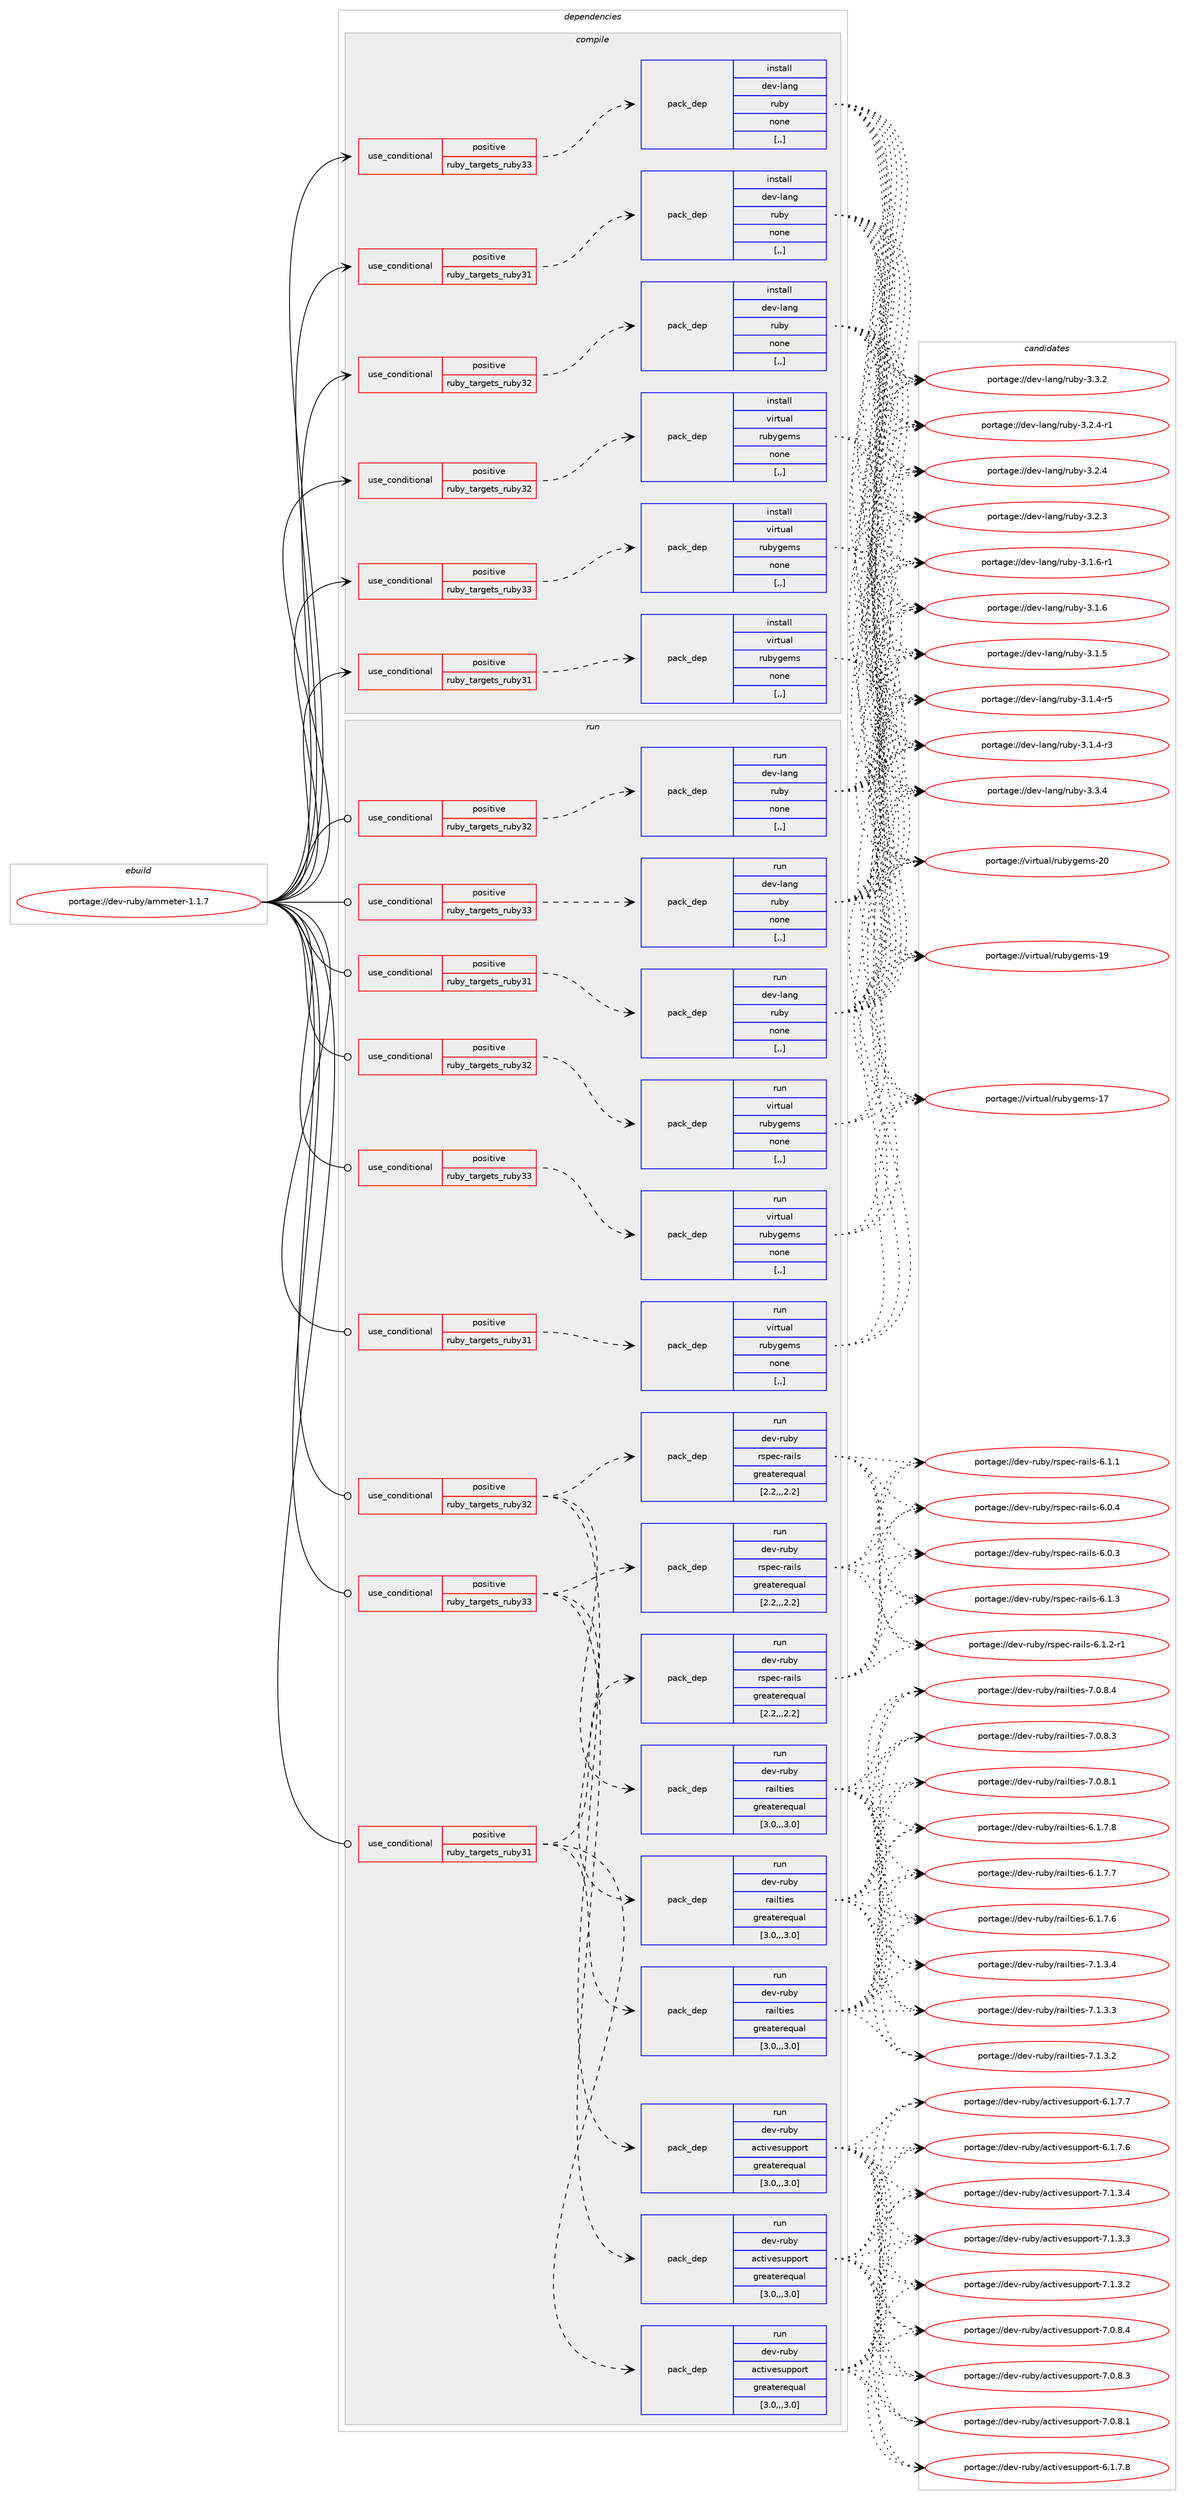 digraph prolog {

# *************
# Graph options
# *************

newrank=true;
concentrate=true;
compound=true;
graph [rankdir=LR,fontname=Helvetica,fontsize=10,ranksep=1.5];#, ranksep=2.5, nodesep=0.2];
edge  [arrowhead=vee];
node  [fontname=Helvetica,fontsize=10];

# **********
# The ebuild
# **********

subgraph cluster_leftcol {
color=gray;
rank=same;
label=<<i>ebuild</i>>;
id [label="portage://dev-ruby/ammeter-1.1.7", color=red, width=4, href="../dev-ruby/ammeter-1.1.7.svg"];
}

# ****************
# The dependencies
# ****************

subgraph cluster_midcol {
color=gray;
label=<<i>dependencies</i>>;
subgraph cluster_compile {
fillcolor="#eeeeee";
style=filled;
label=<<i>compile</i>>;
subgraph cond44033 {
dependency175636 [label=<<TABLE BORDER="0" CELLBORDER="1" CELLSPACING="0" CELLPADDING="4"><TR><TD ROWSPAN="3" CELLPADDING="10">use_conditional</TD></TR><TR><TD>positive</TD></TR><TR><TD>ruby_targets_ruby31</TD></TR></TABLE>>, shape=none, color=red];
subgraph pack130326 {
dependency175637 [label=<<TABLE BORDER="0" CELLBORDER="1" CELLSPACING="0" CELLPADDING="4" WIDTH="220"><TR><TD ROWSPAN="6" CELLPADDING="30">pack_dep</TD></TR><TR><TD WIDTH="110">install</TD></TR><TR><TD>dev-lang</TD></TR><TR><TD>ruby</TD></TR><TR><TD>none</TD></TR><TR><TD>[,,]</TD></TR></TABLE>>, shape=none, color=blue];
}
dependency175636:e -> dependency175637:w [weight=20,style="dashed",arrowhead="vee"];
}
id:e -> dependency175636:w [weight=20,style="solid",arrowhead="vee"];
subgraph cond44034 {
dependency175638 [label=<<TABLE BORDER="0" CELLBORDER="1" CELLSPACING="0" CELLPADDING="4"><TR><TD ROWSPAN="3" CELLPADDING="10">use_conditional</TD></TR><TR><TD>positive</TD></TR><TR><TD>ruby_targets_ruby31</TD></TR></TABLE>>, shape=none, color=red];
subgraph pack130327 {
dependency175639 [label=<<TABLE BORDER="0" CELLBORDER="1" CELLSPACING="0" CELLPADDING="4" WIDTH="220"><TR><TD ROWSPAN="6" CELLPADDING="30">pack_dep</TD></TR><TR><TD WIDTH="110">install</TD></TR><TR><TD>virtual</TD></TR><TR><TD>rubygems</TD></TR><TR><TD>none</TD></TR><TR><TD>[,,]</TD></TR></TABLE>>, shape=none, color=blue];
}
dependency175638:e -> dependency175639:w [weight=20,style="dashed",arrowhead="vee"];
}
id:e -> dependency175638:w [weight=20,style="solid",arrowhead="vee"];
subgraph cond44035 {
dependency175640 [label=<<TABLE BORDER="0" CELLBORDER="1" CELLSPACING="0" CELLPADDING="4"><TR><TD ROWSPAN="3" CELLPADDING="10">use_conditional</TD></TR><TR><TD>positive</TD></TR><TR><TD>ruby_targets_ruby32</TD></TR></TABLE>>, shape=none, color=red];
subgraph pack130328 {
dependency175641 [label=<<TABLE BORDER="0" CELLBORDER="1" CELLSPACING="0" CELLPADDING="4" WIDTH="220"><TR><TD ROWSPAN="6" CELLPADDING="30">pack_dep</TD></TR><TR><TD WIDTH="110">install</TD></TR><TR><TD>dev-lang</TD></TR><TR><TD>ruby</TD></TR><TR><TD>none</TD></TR><TR><TD>[,,]</TD></TR></TABLE>>, shape=none, color=blue];
}
dependency175640:e -> dependency175641:w [weight=20,style="dashed",arrowhead="vee"];
}
id:e -> dependency175640:w [weight=20,style="solid",arrowhead="vee"];
subgraph cond44036 {
dependency175642 [label=<<TABLE BORDER="0" CELLBORDER="1" CELLSPACING="0" CELLPADDING="4"><TR><TD ROWSPAN="3" CELLPADDING="10">use_conditional</TD></TR><TR><TD>positive</TD></TR><TR><TD>ruby_targets_ruby32</TD></TR></TABLE>>, shape=none, color=red];
subgraph pack130329 {
dependency175643 [label=<<TABLE BORDER="0" CELLBORDER="1" CELLSPACING="0" CELLPADDING="4" WIDTH="220"><TR><TD ROWSPAN="6" CELLPADDING="30">pack_dep</TD></TR><TR><TD WIDTH="110">install</TD></TR><TR><TD>virtual</TD></TR><TR><TD>rubygems</TD></TR><TR><TD>none</TD></TR><TR><TD>[,,]</TD></TR></TABLE>>, shape=none, color=blue];
}
dependency175642:e -> dependency175643:w [weight=20,style="dashed",arrowhead="vee"];
}
id:e -> dependency175642:w [weight=20,style="solid",arrowhead="vee"];
subgraph cond44037 {
dependency175644 [label=<<TABLE BORDER="0" CELLBORDER="1" CELLSPACING="0" CELLPADDING="4"><TR><TD ROWSPAN="3" CELLPADDING="10">use_conditional</TD></TR><TR><TD>positive</TD></TR><TR><TD>ruby_targets_ruby33</TD></TR></TABLE>>, shape=none, color=red];
subgraph pack130330 {
dependency175645 [label=<<TABLE BORDER="0" CELLBORDER="1" CELLSPACING="0" CELLPADDING="4" WIDTH="220"><TR><TD ROWSPAN="6" CELLPADDING="30">pack_dep</TD></TR><TR><TD WIDTH="110">install</TD></TR><TR><TD>dev-lang</TD></TR><TR><TD>ruby</TD></TR><TR><TD>none</TD></TR><TR><TD>[,,]</TD></TR></TABLE>>, shape=none, color=blue];
}
dependency175644:e -> dependency175645:w [weight=20,style="dashed",arrowhead="vee"];
}
id:e -> dependency175644:w [weight=20,style="solid",arrowhead="vee"];
subgraph cond44038 {
dependency175646 [label=<<TABLE BORDER="0" CELLBORDER="1" CELLSPACING="0" CELLPADDING="4"><TR><TD ROWSPAN="3" CELLPADDING="10">use_conditional</TD></TR><TR><TD>positive</TD></TR><TR><TD>ruby_targets_ruby33</TD></TR></TABLE>>, shape=none, color=red];
subgraph pack130331 {
dependency175647 [label=<<TABLE BORDER="0" CELLBORDER="1" CELLSPACING="0" CELLPADDING="4" WIDTH="220"><TR><TD ROWSPAN="6" CELLPADDING="30">pack_dep</TD></TR><TR><TD WIDTH="110">install</TD></TR><TR><TD>virtual</TD></TR><TR><TD>rubygems</TD></TR><TR><TD>none</TD></TR><TR><TD>[,,]</TD></TR></TABLE>>, shape=none, color=blue];
}
dependency175646:e -> dependency175647:w [weight=20,style="dashed",arrowhead="vee"];
}
id:e -> dependency175646:w [weight=20,style="solid",arrowhead="vee"];
}
subgraph cluster_compileandrun {
fillcolor="#eeeeee";
style=filled;
label=<<i>compile and run</i>>;
}
subgraph cluster_run {
fillcolor="#eeeeee";
style=filled;
label=<<i>run</i>>;
subgraph cond44039 {
dependency175648 [label=<<TABLE BORDER="0" CELLBORDER="1" CELLSPACING="0" CELLPADDING="4"><TR><TD ROWSPAN="3" CELLPADDING="10">use_conditional</TD></TR><TR><TD>positive</TD></TR><TR><TD>ruby_targets_ruby31</TD></TR></TABLE>>, shape=none, color=red];
subgraph pack130332 {
dependency175649 [label=<<TABLE BORDER="0" CELLBORDER="1" CELLSPACING="0" CELLPADDING="4" WIDTH="220"><TR><TD ROWSPAN="6" CELLPADDING="30">pack_dep</TD></TR><TR><TD WIDTH="110">run</TD></TR><TR><TD>dev-lang</TD></TR><TR><TD>ruby</TD></TR><TR><TD>none</TD></TR><TR><TD>[,,]</TD></TR></TABLE>>, shape=none, color=blue];
}
dependency175648:e -> dependency175649:w [weight=20,style="dashed",arrowhead="vee"];
}
id:e -> dependency175648:w [weight=20,style="solid",arrowhead="odot"];
subgraph cond44040 {
dependency175650 [label=<<TABLE BORDER="0" CELLBORDER="1" CELLSPACING="0" CELLPADDING="4"><TR><TD ROWSPAN="3" CELLPADDING="10">use_conditional</TD></TR><TR><TD>positive</TD></TR><TR><TD>ruby_targets_ruby31</TD></TR></TABLE>>, shape=none, color=red];
subgraph pack130333 {
dependency175651 [label=<<TABLE BORDER="0" CELLBORDER="1" CELLSPACING="0" CELLPADDING="4" WIDTH="220"><TR><TD ROWSPAN="6" CELLPADDING="30">pack_dep</TD></TR><TR><TD WIDTH="110">run</TD></TR><TR><TD>dev-ruby</TD></TR><TR><TD>activesupport</TD></TR><TR><TD>greaterequal</TD></TR><TR><TD>[3.0,,,3.0]</TD></TR></TABLE>>, shape=none, color=blue];
}
dependency175650:e -> dependency175651:w [weight=20,style="dashed",arrowhead="vee"];
subgraph pack130334 {
dependency175652 [label=<<TABLE BORDER="0" CELLBORDER="1" CELLSPACING="0" CELLPADDING="4" WIDTH="220"><TR><TD ROWSPAN="6" CELLPADDING="30">pack_dep</TD></TR><TR><TD WIDTH="110">run</TD></TR><TR><TD>dev-ruby</TD></TR><TR><TD>railties</TD></TR><TR><TD>greaterequal</TD></TR><TR><TD>[3.0,,,3.0]</TD></TR></TABLE>>, shape=none, color=blue];
}
dependency175650:e -> dependency175652:w [weight=20,style="dashed",arrowhead="vee"];
subgraph pack130335 {
dependency175653 [label=<<TABLE BORDER="0" CELLBORDER="1" CELLSPACING="0" CELLPADDING="4" WIDTH="220"><TR><TD ROWSPAN="6" CELLPADDING="30">pack_dep</TD></TR><TR><TD WIDTH="110">run</TD></TR><TR><TD>dev-ruby</TD></TR><TR><TD>rspec-rails</TD></TR><TR><TD>greaterequal</TD></TR><TR><TD>[2.2,,,2.2]</TD></TR></TABLE>>, shape=none, color=blue];
}
dependency175650:e -> dependency175653:w [weight=20,style="dashed",arrowhead="vee"];
}
id:e -> dependency175650:w [weight=20,style="solid",arrowhead="odot"];
subgraph cond44041 {
dependency175654 [label=<<TABLE BORDER="0" CELLBORDER="1" CELLSPACING="0" CELLPADDING="4"><TR><TD ROWSPAN="3" CELLPADDING="10">use_conditional</TD></TR><TR><TD>positive</TD></TR><TR><TD>ruby_targets_ruby31</TD></TR></TABLE>>, shape=none, color=red];
subgraph pack130336 {
dependency175655 [label=<<TABLE BORDER="0" CELLBORDER="1" CELLSPACING="0" CELLPADDING="4" WIDTH="220"><TR><TD ROWSPAN="6" CELLPADDING="30">pack_dep</TD></TR><TR><TD WIDTH="110">run</TD></TR><TR><TD>virtual</TD></TR><TR><TD>rubygems</TD></TR><TR><TD>none</TD></TR><TR><TD>[,,]</TD></TR></TABLE>>, shape=none, color=blue];
}
dependency175654:e -> dependency175655:w [weight=20,style="dashed",arrowhead="vee"];
}
id:e -> dependency175654:w [weight=20,style="solid",arrowhead="odot"];
subgraph cond44042 {
dependency175656 [label=<<TABLE BORDER="0" CELLBORDER="1" CELLSPACING="0" CELLPADDING="4"><TR><TD ROWSPAN="3" CELLPADDING="10">use_conditional</TD></TR><TR><TD>positive</TD></TR><TR><TD>ruby_targets_ruby32</TD></TR></TABLE>>, shape=none, color=red];
subgraph pack130337 {
dependency175657 [label=<<TABLE BORDER="0" CELLBORDER="1" CELLSPACING="0" CELLPADDING="4" WIDTH="220"><TR><TD ROWSPAN="6" CELLPADDING="30">pack_dep</TD></TR><TR><TD WIDTH="110">run</TD></TR><TR><TD>dev-lang</TD></TR><TR><TD>ruby</TD></TR><TR><TD>none</TD></TR><TR><TD>[,,]</TD></TR></TABLE>>, shape=none, color=blue];
}
dependency175656:e -> dependency175657:w [weight=20,style="dashed",arrowhead="vee"];
}
id:e -> dependency175656:w [weight=20,style="solid",arrowhead="odot"];
subgraph cond44043 {
dependency175658 [label=<<TABLE BORDER="0" CELLBORDER="1" CELLSPACING="0" CELLPADDING="4"><TR><TD ROWSPAN="3" CELLPADDING="10">use_conditional</TD></TR><TR><TD>positive</TD></TR><TR><TD>ruby_targets_ruby32</TD></TR></TABLE>>, shape=none, color=red];
subgraph pack130338 {
dependency175659 [label=<<TABLE BORDER="0" CELLBORDER="1" CELLSPACING="0" CELLPADDING="4" WIDTH="220"><TR><TD ROWSPAN="6" CELLPADDING="30">pack_dep</TD></TR><TR><TD WIDTH="110">run</TD></TR><TR><TD>dev-ruby</TD></TR><TR><TD>activesupport</TD></TR><TR><TD>greaterequal</TD></TR><TR><TD>[3.0,,,3.0]</TD></TR></TABLE>>, shape=none, color=blue];
}
dependency175658:e -> dependency175659:w [weight=20,style="dashed",arrowhead="vee"];
subgraph pack130339 {
dependency175660 [label=<<TABLE BORDER="0" CELLBORDER="1" CELLSPACING="0" CELLPADDING="4" WIDTH="220"><TR><TD ROWSPAN="6" CELLPADDING="30">pack_dep</TD></TR><TR><TD WIDTH="110">run</TD></TR><TR><TD>dev-ruby</TD></TR><TR><TD>railties</TD></TR><TR><TD>greaterequal</TD></TR><TR><TD>[3.0,,,3.0]</TD></TR></TABLE>>, shape=none, color=blue];
}
dependency175658:e -> dependency175660:w [weight=20,style="dashed",arrowhead="vee"];
subgraph pack130340 {
dependency175661 [label=<<TABLE BORDER="0" CELLBORDER="1" CELLSPACING="0" CELLPADDING="4" WIDTH="220"><TR><TD ROWSPAN="6" CELLPADDING="30">pack_dep</TD></TR><TR><TD WIDTH="110">run</TD></TR><TR><TD>dev-ruby</TD></TR><TR><TD>rspec-rails</TD></TR><TR><TD>greaterequal</TD></TR><TR><TD>[2.2,,,2.2]</TD></TR></TABLE>>, shape=none, color=blue];
}
dependency175658:e -> dependency175661:w [weight=20,style="dashed",arrowhead="vee"];
}
id:e -> dependency175658:w [weight=20,style="solid",arrowhead="odot"];
subgraph cond44044 {
dependency175662 [label=<<TABLE BORDER="0" CELLBORDER="1" CELLSPACING="0" CELLPADDING="4"><TR><TD ROWSPAN="3" CELLPADDING="10">use_conditional</TD></TR><TR><TD>positive</TD></TR><TR><TD>ruby_targets_ruby32</TD></TR></TABLE>>, shape=none, color=red];
subgraph pack130341 {
dependency175663 [label=<<TABLE BORDER="0" CELLBORDER="1" CELLSPACING="0" CELLPADDING="4" WIDTH="220"><TR><TD ROWSPAN="6" CELLPADDING="30">pack_dep</TD></TR><TR><TD WIDTH="110">run</TD></TR><TR><TD>virtual</TD></TR><TR><TD>rubygems</TD></TR><TR><TD>none</TD></TR><TR><TD>[,,]</TD></TR></TABLE>>, shape=none, color=blue];
}
dependency175662:e -> dependency175663:w [weight=20,style="dashed",arrowhead="vee"];
}
id:e -> dependency175662:w [weight=20,style="solid",arrowhead="odot"];
subgraph cond44045 {
dependency175664 [label=<<TABLE BORDER="0" CELLBORDER="1" CELLSPACING="0" CELLPADDING="4"><TR><TD ROWSPAN="3" CELLPADDING="10">use_conditional</TD></TR><TR><TD>positive</TD></TR><TR><TD>ruby_targets_ruby33</TD></TR></TABLE>>, shape=none, color=red];
subgraph pack130342 {
dependency175665 [label=<<TABLE BORDER="0" CELLBORDER="1" CELLSPACING="0" CELLPADDING="4" WIDTH="220"><TR><TD ROWSPAN="6" CELLPADDING="30">pack_dep</TD></TR><TR><TD WIDTH="110">run</TD></TR><TR><TD>dev-lang</TD></TR><TR><TD>ruby</TD></TR><TR><TD>none</TD></TR><TR><TD>[,,]</TD></TR></TABLE>>, shape=none, color=blue];
}
dependency175664:e -> dependency175665:w [weight=20,style="dashed",arrowhead="vee"];
}
id:e -> dependency175664:w [weight=20,style="solid",arrowhead="odot"];
subgraph cond44046 {
dependency175666 [label=<<TABLE BORDER="0" CELLBORDER="1" CELLSPACING="0" CELLPADDING="4"><TR><TD ROWSPAN="3" CELLPADDING="10">use_conditional</TD></TR><TR><TD>positive</TD></TR><TR><TD>ruby_targets_ruby33</TD></TR></TABLE>>, shape=none, color=red];
subgraph pack130343 {
dependency175667 [label=<<TABLE BORDER="0" CELLBORDER="1" CELLSPACING="0" CELLPADDING="4" WIDTH="220"><TR><TD ROWSPAN="6" CELLPADDING="30">pack_dep</TD></TR><TR><TD WIDTH="110">run</TD></TR><TR><TD>dev-ruby</TD></TR><TR><TD>activesupport</TD></TR><TR><TD>greaterequal</TD></TR><TR><TD>[3.0,,,3.0]</TD></TR></TABLE>>, shape=none, color=blue];
}
dependency175666:e -> dependency175667:w [weight=20,style="dashed",arrowhead="vee"];
subgraph pack130344 {
dependency175668 [label=<<TABLE BORDER="0" CELLBORDER="1" CELLSPACING="0" CELLPADDING="4" WIDTH="220"><TR><TD ROWSPAN="6" CELLPADDING="30">pack_dep</TD></TR><TR><TD WIDTH="110">run</TD></TR><TR><TD>dev-ruby</TD></TR><TR><TD>railties</TD></TR><TR><TD>greaterequal</TD></TR><TR><TD>[3.0,,,3.0]</TD></TR></TABLE>>, shape=none, color=blue];
}
dependency175666:e -> dependency175668:w [weight=20,style="dashed",arrowhead="vee"];
subgraph pack130345 {
dependency175669 [label=<<TABLE BORDER="0" CELLBORDER="1" CELLSPACING="0" CELLPADDING="4" WIDTH="220"><TR><TD ROWSPAN="6" CELLPADDING="30">pack_dep</TD></TR><TR><TD WIDTH="110">run</TD></TR><TR><TD>dev-ruby</TD></TR><TR><TD>rspec-rails</TD></TR><TR><TD>greaterequal</TD></TR><TR><TD>[2.2,,,2.2]</TD></TR></TABLE>>, shape=none, color=blue];
}
dependency175666:e -> dependency175669:w [weight=20,style="dashed",arrowhead="vee"];
}
id:e -> dependency175666:w [weight=20,style="solid",arrowhead="odot"];
subgraph cond44047 {
dependency175670 [label=<<TABLE BORDER="0" CELLBORDER="1" CELLSPACING="0" CELLPADDING="4"><TR><TD ROWSPAN="3" CELLPADDING="10">use_conditional</TD></TR><TR><TD>positive</TD></TR><TR><TD>ruby_targets_ruby33</TD></TR></TABLE>>, shape=none, color=red];
subgraph pack130346 {
dependency175671 [label=<<TABLE BORDER="0" CELLBORDER="1" CELLSPACING="0" CELLPADDING="4" WIDTH="220"><TR><TD ROWSPAN="6" CELLPADDING="30">pack_dep</TD></TR><TR><TD WIDTH="110">run</TD></TR><TR><TD>virtual</TD></TR><TR><TD>rubygems</TD></TR><TR><TD>none</TD></TR><TR><TD>[,,]</TD></TR></TABLE>>, shape=none, color=blue];
}
dependency175670:e -> dependency175671:w [weight=20,style="dashed",arrowhead="vee"];
}
id:e -> dependency175670:w [weight=20,style="solid",arrowhead="odot"];
}
}

# **************
# The candidates
# **************

subgraph cluster_choices {
rank=same;
color=gray;
label=<<i>candidates</i>>;

subgraph choice130326 {
color=black;
nodesep=1;
choice10010111845108971101034711411798121455146514652 [label="portage://dev-lang/ruby-3.3.4", color=red, width=4,href="../dev-lang/ruby-3.3.4.svg"];
choice10010111845108971101034711411798121455146514650 [label="portage://dev-lang/ruby-3.3.2", color=red, width=4,href="../dev-lang/ruby-3.3.2.svg"];
choice100101118451089711010347114117981214551465046524511449 [label="portage://dev-lang/ruby-3.2.4-r1", color=red, width=4,href="../dev-lang/ruby-3.2.4-r1.svg"];
choice10010111845108971101034711411798121455146504652 [label="portage://dev-lang/ruby-3.2.4", color=red, width=4,href="../dev-lang/ruby-3.2.4.svg"];
choice10010111845108971101034711411798121455146504651 [label="portage://dev-lang/ruby-3.2.3", color=red, width=4,href="../dev-lang/ruby-3.2.3.svg"];
choice100101118451089711010347114117981214551464946544511449 [label="portage://dev-lang/ruby-3.1.6-r1", color=red, width=4,href="../dev-lang/ruby-3.1.6-r1.svg"];
choice10010111845108971101034711411798121455146494654 [label="portage://dev-lang/ruby-3.1.6", color=red, width=4,href="../dev-lang/ruby-3.1.6.svg"];
choice10010111845108971101034711411798121455146494653 [label="portage://dev-lang/ruby-3.1.5", color=red, width=4,href="../dev-lang/ruby-3.1.5.svg"];
choice100101118451089711010347114117981214551464946524511453 [label="portage://dev-lang/ruby-3.1.4-r5", color=red, width=4,href="../dev-lang/ruby-3.1.4-r5.svg"];
choice100101118451089711010347114117981214551464946524511451 [label="portage://dev-lang/ruby-3.1.4-r3", color=red, width=4,href="../dev-lang/ruby-3.1.4-r3.svg"];
dependency175637:e -> choice10010111845108971101034711411798121455146514652:w [style=dotted,weight="100"];
dependency175637:e -> choice10010111845108971101034711411798121455146514650:w [style=dotted,weight="100"];
dependency175637:e -> choice100101118451089711010347114117981214551465046524511449:w [style=dotted,weight="100"];
dependency175637:e -> choice10010111845108971101034711411798121455146504652:w [style=dotted,weight="100"];
dependency175637:e -> choice10010111845108971101034711411798121455146504651:w [style=dotted,weight="100"];
dependency175637:e -> choice100101118451089711010347114117981214551464946544511449:w [style=dotted,weight="100"];
dependency175637:e -> choice10010111845108971101034711411798121455146494654:w [style=dotted,weight="100"];
dependency175637:e -> choice10010111845108971101034711411798121455146494653:w [style=dotted,weight="100"];
dependency175637:e -> choice100101118451089711010347114117981214551464946524511453:w [style=dotted,weight="100"];
dependency175637:e -> choice100101118451089711010347114117981214551464946524511451:w [style=dotted,weight="100"];
}
subgraph choice130327 {
color=black;
nodesep=1;
choice118105114116117971084711411798121103101109115455048 [label="portage://virtual/rubygems-20", color=red, width=4,href="../virtual/rubygems-20.svg"];
choice118105114116117971084711411798121103101109115454957 [label="portage://virtual/rubygems-19", color=red, width=4,href="../virtual/rubygems-19.svg"];
choice118105114116117971084711411798121103101109115454955 [label="portage://virtual/rubygems-17", color=red, width=4,href="../virtual/rubygems-17.svg"];
dependency175639:e -> choice118105114116117971084711411798121103101109115455048:w [style=dotted,weight="100"];
dependency175639:e -> choice118105114116117971084711411798121103101109115454957:w [style=dotted,weight="100"];
dependency175639:e -> choice118105114116117971084711411798121103101109115454955:w [style=dotted,weight="100"];
}
subgraph choice130328 {
color=black;
nodesep=1;
choice10010111845108971101034711411798121455146514652 [label="portage://dev-lang/ruby-3.3.4", color=red, width=4,href="../dev-lang/ruby-3.3.4.svg"];
choice10010111845108971101034711411798121455146514650 [label="portage://dev-lang/ruby-3.3.2", color=red, width=4,href="../dev-lang/ruby-3.3.2.svg"];
choice100101118451089711010347114117981214551465046524511449 [label="portage://dev-lang/ruby-3.2.4-r1", color=red, width=4,href="../dev-lang/ruby-3.2.4-r1.svg"];
choice10010111845108971101034711411798121455146504652 [label="portage://dev-lang/ruby-3.2.4", color=red, width=4,href="../dev-lang/ruby-3.2.4.svg"];
choice10010111845108971101034711411798121455146504651 [label="portage://dev-lang/ruby-3.2.3", color=red, width=4,href="../dev-lang/ruby-3.2.3.svg"];
choice100101118451089711010347114117981214551464946544511449 [label="portage://dev-lang/ruby-3.1.6-r1", color=red, width=4,href="../dev-lang/ruby-3.1.6-r1.svg"];
choice10010111845108971101034711411798121455146494654 [label="portage://dev-lang/ruby-3.1.6", color=red, width=4,href="../dev-lang/ruby-3.1.6.svg"];
choice10010111845108971101034711411798121455146494653 [label="portage://dev-lang/ruby-3.1.5", color=red, width=4,href="../dev-lang/ruby-3.1.5.svg"];
choice100101118451089711010347114117981214551464946524511453 [label="portage://dev-lang/ruby-3.1.4-r5", color=red, width=4,href="../dev-lang/ruby-3.1.4-r5.svg"];
choice100101118451089711010347114117981214551464946524511451 [label="portage://dev-lang/ruby-3.1.4-r3", color=red, width=4,href="../dev-lang/ruby-3.1.4-r3.svg"];
dependency175641:e -> choice10010111845108971101034711411798121455146514652:w [style=dotted,weight="100"];
dependency175641:e -> choice10010111845108971101034711411798121455146514650:w [style=dotted,weight="100"];
dependency175641:e -> choice100101118451089711010347114117981214551465046524511449:w [style=dotted,weight="100"];
dependency175641:e -> choice10010111845108971101034711411798121455146504652:w [style=dotted,weight="100"];
dependency175641:e -> choice10010111845108971101034711411798121455146504651:w [style=dotted,weight="100"];
dependency175641:e -> choice100101118451089711010347114117981214551464946544511449:w [style=dotted,weight="100"];
dependency175641:e -> choice10010111845108971101034711411798121455146494654:w [style=dotted,weight="100"];
dependency175641:e -> choice10010111845108971101034711411798121455146494653:w [style=dotted,weight="100"];
dependency175641:e -> choice100101118451089711010347114117981214551464946524511453:w [style=dotted,weight="100"];
dependency175641:e -> choice100101118451089711010347114117981214551464946524511451:w [style=dotted,weight="100"];
}
subgraph choice130329 {
color=black;
nodesep=1;
choice118105114116117971084711411798121103101109115455048 [label="portage://virtual/rubygems-20", color=red, width=4,href="../virtual/rubygems-20.svg"];
choice118105114116117971084711411798121103101109115454957 [label="portage://virtual/rubygems-19", color=red, width=4,href="../virtual/rubygems-19.svg"];
choice118105114116117971084711411798121103101109115454955 [label="portage://virtual/rubygems-17", color=red, width=4,href="../virtual/rubygems-17.svg"];
dependency175643:e -> choice118105114116117971084711411798121103101109115455048:w [style=dotted,weight="100"];
dependency175643:e -> choice118105114116117971084711411798121103101109115454957:w [style=dotted,weight="100"];
dependency175643:e -> choice118105114116117971084711411798121103101109115454955:w [style=dotted,weight="100"];
}
subgraph choice130330 {
color=black;
nodesep=1;
choice10010111845108971101034711411798121455146514652 [label="portage://dev-lang/ruby-3.3.4", color=red, width=4,href="../dev-lang/ruby-3.3.4.svg"];
choice10010111845108971101034711411798121455146514650 [label="portage://dev-lang/ruby-3.3.2", color=red, width=4,href="../dev-lang/ruby-3.3.2.svg"];
choice100101118451089711010347114117981214551465046524511449 [label="portage://dev-lang/ruby-3.2.4-r1", color=red, width=4,href="../dev-lang/ruby-3.2.4-r1.svg"];
choice10010111845108971101034711411798121455146504652 [label="portage://dev-lang/ruby-3.2.4", color=red, width=4,href="../dev-lang/ruby-3.2.4.svg"];
choice10010111845108971101034711411798121455146504651 [label="portage://dev-lang/ruby-3.2.3", color=red, width=4,href="../dev-lang/ruby-3.2.3.svg"];
choice100101118451089711010347114117981214551464946544511449 [label="portage://dev-lang/ruby-3.1.6-r1", color=red, width=4,href="../dev-lang/ruby-3.1.6-r1.svg"];
choice10010111845108971101034711411798121455146494654 [label="portage://dev-lang/ruby-3.1.6", color=red, width=4,href="../dev-lang/ruby-3.1.6.svg"];
choice10010111845108971101034711411798121455146494653 [label="portage://dev-lang/ruby-3.1.5", color=red, width=4,href="../dev-lang/ruby-3.1.5.svg"];
choice100101118451089711010347114117981214551464946524511453 [label="portage://dev-lang/ruby-3.1.4-r5", color=red, width=4,href="../dev-lang/ruby-3.1.4-r5.svg"];
choice100101118451089711010347114117981214551464946524511451 [label="portage://dev-lang/ruby-3.1.4-r3", color=red, width=4,href="../dev-lang/ruby-3.1.4-r3.svg"];
dependency175645:e -> choice10010111845108971101034711411798121455146514652:w [style=dotted,weight="100"];
dependency175645:e -> choice10010111845108971101034711411798121455146514650:w [style=dotted,weight="100"];
dependency175645:e -> choice100101118451089711010347114117981214551465046524511449:w [style=dotted,weight="100"];
dependency175645:e -> choice10010111845108971101034711411798121455146504652:w [style=dotted,weight="100"];
dependency175645:e -> choice10010111845108971101034711411798121455146504651:w [style=dotted,weight="100"];
dependency175645:e -> choice100101118451089711010347114117981214551464946544511449:w [style=dotted,weight="100"];
dependency175645:e -> choice10010111845108971101034711411798121455146494654:w [style=dotted,weight="100"];
dependency175645:e -> choice10010111845108971101034711411798121455146494653:w [style=dotted,weight="100"];
dependency175645:e -> choice100101118451089711010347114117981214551464946524511453:w [style=dotted,weight="100"];
dependency175645:e -> choice100101118451089711010347114117981214551464946524511451:w [style=dotted,weight="100"];
}
subgraph choice130331 {
color=black;
nodesep=1;
choice118105114116117971084711411798121103101109115455048 [label="portage://virtual/rubygems-20", color=red, width=4,href="../virtual/rubygems-20.svg"];
choice118105114116117971084711411798121103101109115454957 [label="portage://virtual/rubygems-19", color=red, width=4,href="../virtual/rubygems-19.svg"];
choice118105114116117971084711411798121103101109115454955 [label="portage://virtual/rubygems-17", color=red, width=4,href="../virtual/rubygems-17.svg"];
dependency175647:e -> choice118105114116117971084711411798121103101109115455048:w [style=dotted,weight="100"];
dependency175647:e -> choice118105114116117971084711411798121103101109115454957:w [style=dotted,weight="100"];
dependency175647:e -> choice118105114116117971084711411798121103101109115454955:w [style=dotted,weight="100"];
}
subgraph choice130332 {
color=black;
nodesep=1;
choice10010111845108971101034711411798121455146514652 [label="portage://dev-lang/ruby-3.3.4", color=red, width=4,href="../dev-lang/ruby-3.3.4.svg"];
choice10010111845108971101034711411798121455146514650 [label="portage://dev-lang/ruby-3.3.2", color=red, width=4,href="../dev-lang/ruby-3.3.2.svg"];
choice100101118451089711010347114117981214551465046524511449 [label="portage://dev-lang/ruby-3.2.4-r1", color=red, width=4,href="../dev-lang/ruby-3.2.4-r1.svg"];
choice10010111845108971101034711411798121455146504652 [label="portage://dev-lang/ruby-3.2.4", color=red, width=4,href="../dev-lang/ruby-3.2.4.svg"];
choice10010111845108971101034711411798121455146504651 [label="portage://dev-lang/ruby-3.2.3", color=red, width=4,href="../dev-lang/ruby-3.2.3.svg"];
choice100101118451089711010347114117981214551464946544511449 [label="portage://dev-lang/ruby-3.1.6-r1", color=red, width=4,href="../dev-lang/ruby-3.1.6-r1.svg"];
choice10010111845108971101034711411798121455146494654 [label="portage://dev-lang/ruby-3.1.6", color=red, width=4,href="../dev-lang/ruby-3.1.6.svg"];
choice10010111845108971101034711411798121455146494653 [label="portage://dev-lang/ruby-3.1.5", color=red, width=4,href="../dev-lang/ruby-3.1.5.svg"];
choice100101118451089711010347114117981214551464946524511453 [label="portage://dev-lang/ruby-3.1.4-r5", color=red, width=4,href="../dev-lang/ruby-3.1.4-r5.svg"];
choice100101118451089711010347114117981214551464946524511451 [label="portage://dev-lang/ruby-3.1.4-r3", color=red, width=4,href="../dev-lang/ruby-3.1.4-r3.svg"];
dependency175649:e -> choice10010111845108971101034711411798121455146514652:w [style=dotted,weight="100"];
dependency175649:e -> choice10010111845108971101034711411798121455146514650:w [style=dotted,weight="100"];
dependency175649:e -> choice100101118451089711010347114117981214551465046524511449:w [style=dotted,weight="100"];
dependency175649:e -> choice10010111845108971101034711411798121455146504652:w [style=dotted,weight="100"];
dependency175649:e -> choice10010111845108971101034711411798121455146504651:w [style=dotted,weight="100"];
dependency175649:e -> choice100101118451089711010347114117981214551464946544511449:w [style=dotted,weight="100"];
dependency175649:e -> choice10010111845108971101034711411798121455146494654:w [style=dotted,weight="100"];
dependency175649:e -> choice10010111845108971101034711411798121455146494653:w [style=dotted,weight="100"];
dependency175649:e -> choice100101118451089711010347114117981214551464946524511453:w [style=dotted,weight="100"];
dependency175649:e -> choice100101118451089711010347114117981214551464946524511451:w [style=dotted,weight="100"];
}
subgraph choice130333 {
color=black;
nodesep=1;
choice10010111845114117981214797991161051181011151171121121111141164555464946514652 [label="portage://dev-ruby/activesupport-7.1.3.4", color=red, width=4,href="../dev-ruby/activesupport-7.1.3.4.svg"];
choice10010111845114117981214797991161051181011151171121121111141164555464946514651 [label="portage://dev-ruby/activesupport-7.1.3.3", color=red, width=4,href="../dev-ruby/activesupport-7.1.3.3.svg"];
choice10010111845114117981214797991161051181011151171121121111141164555464946514650 [label="portage://dev-ruby/activesupport-7.1.3.2", color=red, width=4,href="../dev-ruby/activesupport-7.1.3.2.svg"];
choice10010111845114117981214797991161051181011151171121121111141164555464846564652 [label="portage://dev-ruby/activesupport-7.0.8.4", color=red, width=4,href="../dev-ruby/activesupport-7.0.8.4.svg"];
choice10010111845114117981214797991161051181011151171121121111141164555464846564651 [label="portage://dev-ruby/activesupport-7.0.8.3", color=red, width=4,href="../dev-ruby/activesupport-7.0.8.3.svg"];
choice10010111845114117981214797991161051181011151171121121111141164555464846564649 [label="portage://dev-ruby/activesupport-7.0.8.1", color=red, width=4,href="../dev-ruby/activesupport-7.0.8.1.svg"];
choice10010111845114117981214797991161051181011151171121121111141164554464946554656 [label="portage://dev-ruby/activesupport-6.1.7.8", color=red, width=4,href="../dev-ruby/activesupport-6.1.7.8.svg"];
choice10010111845114117981214797991161051181011151171121121111141164554464946554655 [label="portage://dev-ruby/activesupport-6.1.7.7", color=red, width=4,href="../dev-ruby/activesupport-6.1.7.7.svg"];
choice10010111845114117981214797991161051181011151171121121111141164554464946554654 [label="portage://dev-ruby/activesupport-6.1.7.6", color=red, width=4,href="../dev-ruby/activesupport-6.1.7.6.svg"];
dependency175651:e -> choice10010111845114117981214797991161051181011151171121121111141164555464946514652:w [style=dotted,weight="100"];
dependency175651:e -> choice10010111845114117981214797991161051181011151171121121111141164555464946514651:w [style=dotted,weight="100"];
dependency175651:e -> choice10010111845114117981214797991161051181011151171121121111141164555464946514650:w [style=dotted,weight="100"];
dependency175651:e -> choice10010111845114117981214797991161051181011151171121121111141164555464846564652:w [style=dotted,weight="100"];
dependency175651:e -> choice10010111845114117981214797991161051181011151171121121111141164555464846564651:w [style=dotted,weight="100"];
dependency175651:e -> choice10010111845114117981214797991161051181011151171121121111141164555464846564649:w [style=dotted,weight="100"];
dependency175651:e -> choice10010111845114117981214797991161051181011151171121121111141164554464946554656:w [style=dotted,weight="100"];
dependency175651:e -> choice10010111845114117981214797991161051181011151171121121111141164554464946554655:w [style=dotted,weight="100"];
dependency175651:e -> choice10010111845114117981214797991161051181011151171121121111141164554464946554654:w [style=dotted,weight="100"];
}
subgraph choice130334 {
color=black;
nodesep=1;
choice100101118451141179812147114971051081161051011154555464946514652 [label="portage://dev-ruby/railties-7.1.3.4", color=red, width=4,href="../dev-ruby/railties-7.1.3.4.svg"];
choice100101118451141179812147114971051081161051011154555464946514651 [label="portage://dev-ruby/railties-7.1.3.3", color=red, width=4,href="../dev-ruby/railties-7.1.3.3.svg"];
choice100101118451141179812147114971051081161051011154555464946514650 [label="portage://dev-ruby/railties-7.1.3.2", color=red, width=4,href="../dev-ruby/railties-7.1.3.2.svg"];
choice100101118451141179812147114971051081161051011154555464846564652 [label="portage://dev-ruby/railties-7.0.8.4", color=red, width=4,href="../dev-ruby/railties-7.0.8.4.svg"];
choice100101118451141179812147114971051081161051011154555464846564651 [label="portage://dev-ruby/railties-7.0.8.3", color=red, width=4,href="../dev-ruby/railties-7.0.8.3.svg"];
choice100101118451141179812147114971051081161051011154555464846564649 [label="portage://dev-ruby/railties-7.0.8.1", color=red, width=4,href="../dev-ruby/railties-7.0.8.1.svg"];
choice100101118451141179812147114971051081161051011154554464946554656 [label="portage://dev-ruby/railties-6.1.7.8", color=red, width=4,href="../dev-ruby/railties-6.1.7.8.svg"];
choice100101118451141179812147114971051081161051011154554464946554655 [label="portage://dev-ruby/railties-6.1.7.7", color=red, width=4,href="../dev-ruby/railties-6.1.7.7.svg"];
choice100101118451141179812147114971051081161051011154554464946554654 [label="portage://dev-ruby/railties-6.1.7.6", color=red, width=4,href="../dev-ruby/railties-6.1.7.6.svg"];
dependency175652:e -> choice100101118451141179812147114971051081161051011154555464946514652:w [style=dotted,weight="100"];
dependency175652:e -> choice100101118451141179812147114971051081161051011154555464946514651:w [style=dotted,weight="100"];
dependency175652:e -> choice100101118451141179812147114971051081161051011154555464946514650:w [style=dotted,weight="100"];
dependency175652:e -> choice100101118451141179812147114971051081161051011154555464846564652:w [style=dotted,weight="100"];
dependency175652:e -> choice100101118451141179812147114971051081161051011154555464846564651:w [style=dotted,weight="100"];
dependency175652:e -> choice100101118451141179812147114971051081161051011154555464846564649:w [style=dotted,weight="100"];
dependency175652:e -> choice100101118451141179812147114971051081161051011154554464946554656:w [style=dotted,weight="100"];
dependency175652:e -> choice100101118451141179812147114971051081161051011154554464946554655:w [style=dotted,weight="100"];
dependency175652:e -> choice100101118451141179812147114971051081161051011154554464946554654:w [style=dotted,weight="100"];
}
subgraph choice130335 {
color=black;
nodesep=1;
choice100101118451141179812147114115112101994511497105108115455446494651 [label="portage://dev-ruby/rspec-rails-6.1.3", color=red, width=4,href="../dev-ruby/rspec-rails-6.1.3.svg"];
choice1001011184511411798121471141151121019945114971051081154554464946504511449 [label="portage://dev-ruby/rspec-rails-6.1.2-r1", color=red, width=4,href="../dev-ruby/rspec-rails-6.1.2-r1.svg"];
choice100101118451141179812147114115112101994511497105108115455446494649 [label="portage://dev-ruby/rspec-rails-6.1.1", color=red, width=4,href="../dev-ruby/rspec-rails-6.1.1.svg"];
choice100101118451141179812147114115112101994511497105108115455446484652 [label="portage://dev-ruby/rspec-rails-6.0.4", color=red, width=4,href="../dev-ruby/rspec-rails-6.0.4.svg"];
choice100101118451141179812147114115112101994511497105108115455446484651 [label="portage://dev-ruby/rspec-rails-6.0.3", color=red, width=4,href="../dev-ruby/rspec-rails-6.0.3.svg"];
dependency175653:e -> choice100101118451141179812147114115112101994511497105108115455446494651:w [style=dotted,weight="100"];
dependency175653:e -> choice1001011184511411798121471141151121019945114971051081154554464946504511449:w [style=dotted,weight="100"];
dependency175653:e -> choice100101118451141179812147114115112101994511497105108115455446494649:w [style=dotted,weight="100"];
dependency175653:e -> choice100101118451141179812147114115112101994511497105108115455446484652:w [style=dotted,weight="100"];
dependency175653:e -> choice100101118451141179812147114115112101994511497105108115455446484651:w [style=dotted,weight="100"];
}
subgraph choice130336 {
color=black;
nodesep=1;
choice118105114116117971084711411798121103101109115455048 [label="portage://virtual/rubygems-20", color=red, width=4,href="../virtual/rubygems-20.svg"];
choice118105114116117971084711411798121103101109115454957 [label="portage://virtual/rubygems-19", color=red, width=4,href="../virtual/rubygems-19.svg"];
choice118105114116117971084711411798121103101109115454955 [label="portage://virtual/rubygems-17", color=red, width=4,href="../virtual/rubygems-17.svg"];
dependency175655:e -> choice118105114116117971084711411798121103101109115455048:w [style=dotted,weight="100"];
dependency175655:e -> choice118105114116117971084711411798121103101109115454957:w [style=dotted,weight="100"];
dependency175655:e -> choice118105114116117971084711411798121103101109115454955:w [style=dotted,weight="100"];
}
subgraph choice130337 {
color=black;
nodesep=1;
choice10010111845108971101034711411798121455146514652 [label="portage://dev-lang/ruby-3.3.4", color=red, width=4,href="../dev-lang/ruby-3.3.4.svg"];
choice10010111845108971101034711411798121455146514650 [label="portage://dev-lang/ruby-3.3.2", color=red, width=4,href="../dev-lang/ruby-3.3.2.svg"];
choice100101118451089711010347114117981214551465046524511449 [label="portage://dev-lang/ruby-3.2.4-r1", color=red, width=4,href="../dev-lang/ruby-3.2.4-r1.svg"];
choice10010111845108971101034711411798121455146504652 [label="portage://dev-lang/ruby-3.2.4", color=red, width=4,href="../dev-lang/ruby-3.2.4.svg"];
choice10010111845108971101034711411798121455146504651 [label="portage://dev-lang/ruby-3.2.3", color=red, width=4,href="../dev-lang/ruby-3.2.3.svg"];
choice100101118451089711010347114117981214551464946544511449 [label="portage://dev-lang/ruby-3.1.6-r1", color=red, width=4,href="../dev-lang/ruby-3.1.6-r1.svg"];
choice10010111845108971101034711411798121455146494654 [label="portage://dev-lang/ruby-3.1.6", color=red, width=4,href="../dev-lang/ruby-3.1.6.svg"];
choice10010111845108971101034711411798121455146494653 [label="portage://dev-lang/ruby-3.1.5", color=red, width=4,href="../dev-lang/ruby-3.1.5.svg"];
choice100101118451089711010347114117981214551464946524511453 [label="portage://dev-lang/ruby-3.1.4-r5", color=red, width=4,href="../dev-lang/ruby-3.1.4-r5.svg"];
choice100101118451089711010347114117981214551464946524511451 [label="portage://dev-lang/ruby-3.1.4-r3", color=red, width=4,href="../dev-lang/ruby-3.1.4-r3.svg"];
dependency175657:e -> choice10010111845108971101034711411798121455146514652:w [style=dotted,weight="100"];
dependency175657:e -> choice10010111845108971101034711411798121455146514650:w [style=dotted,weight="100"];
dependency175657:e -> choice100101118451089711010347114117981214551465046524511449:w [style=dotted,weight="100"];
dependency175657:e -> choice10010111845108971101034711411798121455146504652:w [style=dotted,weight="100"];
dependency175657:e -> choice10010111845108971101034711411798121455146504651:w [style=dotted,weight="100"];
dependency175657:e -> choice100101118451089711010347114117981214551464946544511449:w [style=dotted,weight="100"];
dependency175657:e -> choice10010111845108971101034711411798121455146494654:w [style=dotted,weight="100"];
dependency175657:e -> choice10010111845108971101034711411798121455146494653:w [style=dotted,weight="100"];
dependency175657:e -> choice100101118451089711010347114117981214551464946524511453:w [style=dotted,weight="100"];
dependency175657:e -> choice100101118451089711010347114117981214551464946524511451:w [style=dotted,weight="100"];
}
subgraph choice130338 {
color=black;
nodesep=1;
choice10010111845114117981214797991161051181011151171121121111141164555464946514652 [label="portage://dev-ruby/activesupport-7.1.3.4", color=red, width=4,href="../dev-ruby/activesupport-7.1.3.4.svg"];
choice10010111845114117981214797991161051181011151171121121111141164555464946514651 [label="portage://dev-ruby/activesupport-7.1.3.3", color=red, width=4,href="../dev-ruby/activesupport-7.1.3.3.svg"];
choice10010111845114117981214797991161051181011151171121121111141164555464946514650 [label="portage://dev-ruby/activesupport-7.1.3.2", color=red, width=4,href="../dev-ruby/activesupport-7.1.3.2.svg"];
choice10010111845114117981214797991161051181011151171121121111141164555464846564652 [label="portage://dev-ruby/activesupport-7.0.8.4", color=red, width=4,href="../dev-ruby/activesupport-7.0.8.4.svg"];
choice10010111845114117981214797991161051181011151171121121111141164555464846564651 [label="portage://dev-ruby/activesupport-7.0.8.3", color=red, width=4,href="../dev-ruby/activesupport-7.0.8.3.svg"];
choice10010111845114117981214797991161051181011151171121121111141164555464846564649 [label="portage://dev-ruby/activesupport-7.0.8.1", color=red, width=4,href="../dev-ruby/activesupport-7.0.8.1.svg"];
choice10010111845114117981214797991161051181011151171121121111141164554464946554656 [label="portage://dev-ruby/activesupport-6.1.7.8", color=red, width=4,href="../dev-ruby/activesupport-6.1.7.8.svg"];
choice10010111845114117981214797991161051181011151171121121111141164554464946554655 [label="portage://dev-ruby/activesupport-6.1.7.7", color=red, width=4,href="../dev-ruby/activesupport-6.1.7.7.svg"];
choice10010111845114117981214797991161051181011151171121121111141164554464946554654 [label="portage://dev-ruby/activesupport-6.1.7.6", color=red, width=4,href="../dev-ruby/activesupport-6.1.7.6.svg"];
dependency175659:e -> choice10010111845114117981214797991161051181011151171121121111141164555464946514652:w [style=dotted,weight="100"];
dependency175659:e -> choice10010111845114117981214797991161051181011151171121121111141164555464946514651:w [style=dotted,weight="100"];
dependency175659:e -> choice10010111845114117981214797991161051181011151171121121111141164555464946514650:w [style=dotted,weight="100"];
dependency175659:e -> choice10010111845114117981214797991161051181011151171121121111141164555464846564652:w [style=dotted,weight="100"];
dependency175659:e -> choice10010111845114117981214797991161051181011151171121121111141164555464846564651:w [style=dotted,weight="100"];
dependency175659:e -> choice10010111845114117981214797991161051181011151171121121111141164555464846564649:w [style=dotted,weight="100"];
dependency175659:e -> choice10010111845114117981214797991161051181011151171121121111141164554464946554656:w [style=dotted,weight="100"];
dependency175659:e -> choice10010111845114117981214797991161051181011151171121121111141164554464946554655:w [style=dotted,weight="100"];
dependency175659:e -> choice10010111845114117981214797991161051181011151171121121111141164554464946554654:w [style=dotted,weight="100"];
}
subgraph choice130339 {
color=black;
nodesep=1;
choice100101118451141179812147114971051081161051011154555464946514652 [label="portage://dev-ruby/railties-7.1.3.4", color=red, width=4,href="../dev-ruby/railties-7.1.3.4.svg"];
choice100101118451141179812147114971051081161051011154555464946514651 [label="portage://dev-ruby/railties-7.1.3.3", color=red, width=4,href="../dev-ruby/railties-7.1.3.3.svg"];
choice100101118451141179812147114971051081161051011154555464946514650 [label="portage://dev-ruby/railties-7.1.3.2", color=red, width=4,href="../dev-ruby/railties-7.1.3.2.svg"];
choice100101118451141179812147114971051081161051011154555464846564652 [label="portage://dev-ruby/railties-7.0.8.4", color=red, width=4,href="../dev-ruby/railties-7.0.8.4.svg"];
choice100101118451141179812147114971051081161051011154555464846564651 [label="portage://dev-ruby/railties-7.0.8.3", color=red, width=4,href="../dev-ruby/railties-7.0.8.3.svg"];
choice100101118451141179812147114971051081161051011154555464846564649 [label="portage://dev-ruby/railties-7.0.8.1", color=red, width=4,href="../dev-ruby/railties-7.0.8.1.svg"];
choice100101118451141179812147114971051081161051011154554464946554656 [label="portage://dev-ruby/railties-6.1.7.8", color=red, width=4,href="../dev-ruby/railties-6.1.7.8.svg"];
choice100101118451141179812147114971051081161051011154554464946554655 [label="portage://dev-ruby/railties-6.1.7.7", color=red, width=4,href="../dev-ruby/railties-6.1.7.7.svg"];
choice100101118451141179812147114971051081161051011154554464946554654 [label="portage://dev-ruby/railties-6.1.7.6", color=red, width=4,href="../dev-ruby/railties-6.1.7.6.svg"];
dependency175660:e -> choice100101118451141179812147114971051081161051011154555464946514652:w [style=dotted,weight="100"];
dependency175660:e -> choice100101118451141179812147114971051081161051011154555464946514651:w [style=dotted,weight="100"];
dependency175660:e -> choice100101118451141179812147114971051081161051011154555464946514650:w [style=dotted,weight="100"];
dependency175660:e -> choice100101118451141179812147114971051081161051011154555464846564652:w [style=dotted,weight="100"];
dependency175660:e -> choice100101118451141179812147114971051081161051011154555464846564651:w [style=dotted,weight="100"];
dependency175660:e -> choice100101118451141179812147114971051081161051011154555464846564649:w [style=dotted,weight="100"];
dependency175660:e -> choice100101118451141179812147114971051081161051011154554464946554656:w [style=dotted,weight="100"];
dependency175660:e -> choice100101118451141179812147114971051081161051011154554464946554655:w [style=dotted,weight="100"];
dependency175660:e -> choice100101118451141179812147114971051081161051011154554464946554654:w [style=dotted,weight="100"];
}
subgraph choice130340 {
color=black;
nodesep=1;
choice100101118451141179812147114115112101994511497105108115455446494651 [label="portage://dev-ruby/rspec-rails-6.1.3", color=red, width=4,href="../dev-ruby/rspec-rails-6.1.3.svg"];
choice1001011184511411798121471141151121019945114971051081154554464946504511449 [label="portage://dev-ruby/rspec-rails-6.1.2-r1", color=red, width=4,href="../dev-ruby/rspec-rails-6.1.2-r1.svg"];
choice100101118451141179812147114115112101994511497105108115455446494649 [label="portage://dev-ruby/rspec-rails-6.1.1", color=red, width=4,href="../dev-ruby/rspec-rails-6.1.1.svg"];
choice100101118451141179812147114115112101994511497105108115455446484652 [label="portage://dev-ruby/rspec-rails-6.0.4", color=red, width=4,href="../dev-ruby/rspec-rails-6.0.4.svg"];
choice100101118451141179812147114115112101994511497105108115455446484651 [label="portage://dev-ruby/rspec-rails-6.0.3", color=red, width=4,href="../dev-ruby/rspec-rails-6.0.3.svg"];
dependency175661:e -> choice100101118451141179812147114115112101994511497105108115455446494651:w [style=dotted,weight="100"];
dependency175661:e -> choice1001011184511411798121471141151121019945114971051081154554464946504511449:w [style=dotted,weight="100"];
dependency175661:e -> choice100101118451141179812147114115112101994511497105108115455446494649:w [style=dotted,weight="100"];
dependency175661:e -> choice100101118451141179812147114115112101994511497105108115455446484652:w [style=dotted,weight="100"];
dependency175661:e -> choice100101118451141179812147114115112101994511497105108115455446484651:w [style=dotted,weight="100"];
}
subgraph choice130341 {
color=black;
nodesep=1;
choice118105114116117971084711411798121103101109115455048 [label="portage://virtual/rubygems-20", color=red, width=4,href="../virtual/rubygems-20.svg"];
choice118105114116117971084711411798121103101109115454957 [label="portage://virtual/rubygems-19", color=red, width=4,href="../virtual/rubygems-19.svg"];
choice118105114116117971084711411798121103101109115454955 [label="portage://virtual/rubygems-17", color=red, width=4,href="../virtual/rubygems-17.svg"];
dependency175663:e -> choice118105114116117971084711411798121103101109115455048:w [style=dotted,weight="100"];
dependency175663:e -> choice118105114116117971084711411798121103101109115454957:w [style=dotted,weight="100"];
dependency175663:e -> choice118105114116117971084711411798121103101109115454955:w [style=dotted,weight="100"];
}
subgraph choice130342 {
color=black;
nodesep=1;
choice10010111845108971101034711411798121455146514652 [label="portage://dev-lang/ruby-3.3.4", color=red, width=4,href="../dev-lang/ruby-3.3.4.svg"];
choice10010111845108971101034711411798121455146514650 [label="portage://dev-lang/ruby-3.3.2", color=red, width=4,href="../dev-lang/ruby-3.3.2.svg"];
choice100101118451089711010347114117981214551465046524511449 [label="portage://dev-lang/ruby-3.2.4-r1", color=red, width=4,href="../dev-lang/ruby-3.2.4-r1.svg"];
choice10010111845108971101034711411798121455146504652 [label="portage://dev-lang/ruby-3.2.4", color=red, width=4,href="../dev-lang/ruby-3.2.4.svg"];
choice10010111845108971101034711411798121455146504651 [label="portage://dev-lang/ruby-3.2.3", color=red, width=4,href="../dev-lang/ruby-3.2.3.svg"];
choice100101118451089711010347114117981214551464946544511449 [label="portage://dev-lang/ruby-3.1.6-r1", color=red, width=4,href="../dev-lang/ruby-3.1.6-r1.svg"];
choice10010111845108971101034711411798121455146494654 [label="portage://dev-lang/ruby-3.1.6", color=red, width=4,href="../dev-lang/ruby-3.1.6.svg"];
choice10010111845108971101034711411798121455146494653 [label="portage://dev-lang/ruby-3.1.5", color=red, width=4,href="../dev-lang/ruby-3.1.5.svg"];
choice100101118451089711010347114117981214551464946524511453 [label="portage://dev-lang/ruby-3.1.4-r5", color=red, width=4,href="../dev-lang/ruby-3.1.4-r5.svg"];
choice100101118451089711010347114117981214551464946524511451 [label="portage://dev-lang/ruby-3.1.4-r3", color=red, width=4,href="../dev-lang/ruby-3.1.4-r3.svg"];
dependency175665:e -> choice10010111845108971101034711411798121455146514652:w [style=dotted,weight="100"];
dependency175665:e -> choice10010111845108971101034711411798121455146514650:w [style=dotted,weight="100"];
dependency175665:e -> choice100101118451089711010347114117981214551465046524511449:w [style=dotted,weight="100"];
dependency175665:e -> choice10010111845108971101034711411798121455146504652:w [style=dotted,weight="100"];
dependency175665:e -> choice10010111845108971101034711411798121455146504651:w [style=dotted,weight="100"];
dependency175665:e -> choice100101118451089711010347114117981214551464946544511449:w [style=dotted,weight="100"];
dependency175665:e -> choice10010111845108971101034711411798121455146494654:w [style=dotted,weight="100"];
dependency175665:e -> choice10010111845108971101034711411798121455146494653:w [style=dotted,weight="100"];
dependency175665:e -> choice100101118451089711010347114117981214551464946524511453:w [style=dotted,weight="100"];
dependency175665:e -> choice100101118451089711010347114117981214551464946524511451:w [style=dotted,weight="100"];
}
subgraph choice130343 {
color=black;
nodesep=1;
choice10010111845114117981214797991161051181011151171121121111141164555464946514652 [label="portage://dev-ruby/activesupport-7.1.3.4", color=red, width=4,href="../dev-ruby/activesupport-7.1.3.4.svg"];
choice10010111845114117981214797991161051181011151171121121111141164555464946514651 [label="portage://dev-ruby/activesupport-7.1.3.3", color=red, width=4,href="../dev-ruby/activesupport-7.1.3.3.svg"];
choice10010111845114117981214797991161051181011151171121121111141164555464946514650 [label="portage://dev-ruby/activesupport-7.1.3.2", color=red, width=4,href="../dev-ruby/activesupport-7.1.3.2.svg"];
choice10010111845114117981214797991161051181011151171121121111141164555464846564652 [label="portage://dev-ruby/activesupport-7.0.8.4", color=red, width=4,href="../dev-ruby/activesupport-7.0.8.4.svg"];
choice10010111845114117981214797991161051181011151171121121111141164555464846564651 [label="portage://dev-ruby/activesupport-7.0.8.3", color=red, width=4,href="../dev-ruby/activesupport-7.0.8.3.svg"];
choice10010111845114117981214797991161051181011151171121121111141164555464846564649 [label="portage://dev-ruby/activesupport-7.0.8.1", color=red, width=4,href="../dev-ruby/activesupport-7.0.8.1.svg"];
choice10010111845114117981214797991161051181011151171121121111141164554464946554656 [label="portage://dev-ruby/activesupport-6.1.7.8", color=red, width=4,href="../dev-ruby/activesupport-6.1.7.8.svg"];
choice10010111845114117981214797991161051181011151171121121111141164554464946554655 [label="portage://dev-ruby/activesupport-6.1.7.7", color=red, width=4,href="../dev-ruby/activesupport-6.1.7.7.svg"];
choice10010111845114117981214797991161051181011151171121121111141164554464946554654 [label="portage://dev-ruby/activesupport-6.1.7.6", color=red, width=4,href="../dev-ruby/activesupport-6.1.7.6.svg"];
dependency175667:e -> choice10010111845114117981214797991161051181011151171121121111141164555464946514652:w [style=dotted,weight="100"];
dependency175667:e -> choice10010111845114117981214797991161051181011151171121121111141164555464946514651:w [style=dotted,weight="100"];
dependency175667:e -> choice10010111845114117981214797991161051181011151171121121111141164555464946514650:w [style=dotted,weight="100"];
dependency175667:e -> choice10010111845114117981214797991161051181011151171121121111141164555464846564652:w [style=dotted,weight="100"];
dependency175667:e -> choice10010111845114117981214797991161051181011151171121121111141164555464846564651:w [style=dotted,weight="100"];
dependency175667:e -> choice10010111845114117981214797991161051181011151171121121111141164555464846564649:w [style=dotted,weight="100"];
dependency175667:e -> choice10010111845114117981214797991161051181011151171121121111141164554464946554656:w [style=dotted,weight="100"];
dependency175667:e -> choice10010111845114117981214797991161051181011151171121121111141164554464946554655:w [style=dotted,weight="100"];
dependency175667:e -> choice10010111845114117981214797991161051181011151171121121111141164554464946554654:w [style=dotted,weight="100"];
}
subgraph choice130344 {
color=black;
nodesep=1;
choice100101118451141179812147114971051081161051011154555464946514652 [label="portage://dev-ruby/railties-7.1.3.4", color=red, width=4,href="../dev-ruby/railties-7.1.3.4.svg"];
choice100101118451141179812147114971051081161051011154555464946514651 [label="portage://dev-ruby/railties-7.1.3.3", color=red, width=4,href="../dev-ruby/railties-7.1.3.3.svg"];
choice100101118451141179812147114971051081161051011154555464946514650 [label="portage://dev-ruby/railties-7.1.3.2", color=red, width=4,href="../dev-ruby/railties-7.1.3.2.svg"];
choice100101118451141179812147114971051081161051011154555464846564652 [label="portage://dev-ruby/railties-7.0.8.4", color=red, width=4,href="../dev-ruby/railties-7.0.8.4.svg"];
choice100101118451141179812147114971051081161051011154555464846564651 [label="portage://dev-ruby/railties-7.0.8.3", color=red, width=4,href="../dev-ruby/railties-7.0.8.3.svg"];
choice100101118451141179812147114971051081161051011154555464846564649 [label="portage://dev-ruby/railties-7.0.8.1", color=red, width=4,href="../dev-ruby/railties-7.0.8.1.svg"];
choice100101118451141179812147114971051081161051011154554464946554656 [label="portage://dev-ruby/railties-6.1.7.8", color=red, width=4,href="../dev-ruby/railties-6.1.7.8.svg"];
choice100101118451141179812147114971051081161051011154554464946554655 [label="portage://dev-ruby/railties-6.1.7.7", color=red, width=4,href="../dev-ruby/railties-6.1.7.7.svg"];
choice100101118451141179812147114971051081161051011154554464946554654 [label="portage://dev-ruby/railties-6.1.7.6", color=red, width=4,href="../dev-ruby/railties-6.1.7.6.svg"];
dependency175668:e -> choice100101118451141179812147114971051081161051011154555464946514652:w [style=dotted,weight="100"];
dependency175668:e -> choice100101118451141179812147114971051081161051011154555464946514651:w [style=dotted,weight="100"];
dependency175668:e -> choice100101118451141179812147114971051081161051011154555464946514650:w [style=dotted,weight="100"];
dependency175668:e -> choice100101118451141179812147114971051081161051011154555464846564652:w [style=dotted,weight="100"];
dependency175668:e -> choice100101118451141179812147114971051081161051011154555464846564651:w [style=dotted,weight="100"];
dependency175668:e -> choice100101118451141179812147114971051081161051011154555464846564649:w [style=dotted,weight="100"];
dependency175668:e -> choice100101118451141179812147114971051081161051011154554464946554656:w [style=dotted,weight="100"];
dependency175668:e -> choice100101118451141179812147114971051081161051011154554464946554655:w [style=dotted,weight="100"];
dependency175668:e -> choice100101118451141179812147114971051081161051011154554464946554654:w [style=dotted,weight="100"];
}
subgraph choice130345 {
color=black;
nodesep=1;
choice100101118451141179812147114115112101994511497105108115455446494651 [label="portage://dev-ruby/rspec-rails-6.1.3", color=red, width=4,href="../dev-ruby/rspec-rails-6.1.3.svg"];
choice1001011184511411798121471141151121019945114971051081154554464946504511449 [label="portage://dev-ruby/rspec-rails-6.1.2-r1", color=red, width=4,href="../dev-ruby/rspec-rails-6.1.2-r1.svg"];
choice100101118451141179812147114115112101994511497105108115455446494649 [label="portage://dev-ruby/rspec-rails-6.1.1", color=red, width=4,href="../dev-ruby/rspec-rails-6.1.1.svg"];
choice100101118451141179812147114115112101994511497105108115455446484652 [label="portage://dev-ruby/rspec-rails-6.0.4", color=red, width=4,href="../dev-ruby/rspec-rails-6.0.4.svg"];
choice100101118451141179812147114115112101994511497105108115455446484651 [label="portage://dev-ruby/rspec-rails-6.0.3", color=red, width=4,href="../dev-ruby/rspec-rails-6.0.3.svg"];
dependency175669:e -> choice100101118451141179812147114115112101994511497105108115455446494651:w [style=dotted,weight="100"];
dependency175669:e -> choice1001011184511411798121471141151121019945114971051081154554464946504511449:w [style=dotted,weight="100"];
dependency175669:e -> choice100101118451141179812147114115112101994511497105108115455446494649:w [style=dotted,weight="100"];
dependency175669:e -> choice100101118451141179812147114115112101994511497105108115455446484652:w [style=dotted,weight="100"];
dependency175669:e -> choice100101118451141179812147114115112101994511497105108115455446484651:w [style=dotted,weight="100"];
}
subgraph choice130346 {
color=black;
nodesep=1;
choice118105114116117971084711411798121103101109115455048 [label="portage://virtual/rubygems-20", color=red, width=4,href="../virtual/rubygems-20.svg"];
choice118105114116117971084711411798121103101109115454957 [label="portage://virtual/rubygems-19", color=red, width=4,href="../virtual/rubygems-19.svg"];
choice118105114116117971084711411798121103101109115454955 [label="portage://virtual/rubygems-17", color=red, width=4,href="../virtual/rubygems-17.svg"];
dependency175671:e -> choice118105114116117971084711411798121103101109115455048:w [style=dotted,weight="100"];
dependency175671:e -> choice118105114116117971084711411798121103101109115454957:w [style=dotted,weight="100"];
dependency175671:e -> choice118105114116117971084711411798121103101109115454955:w [style=dotted,weight="100"];
}
}

}
